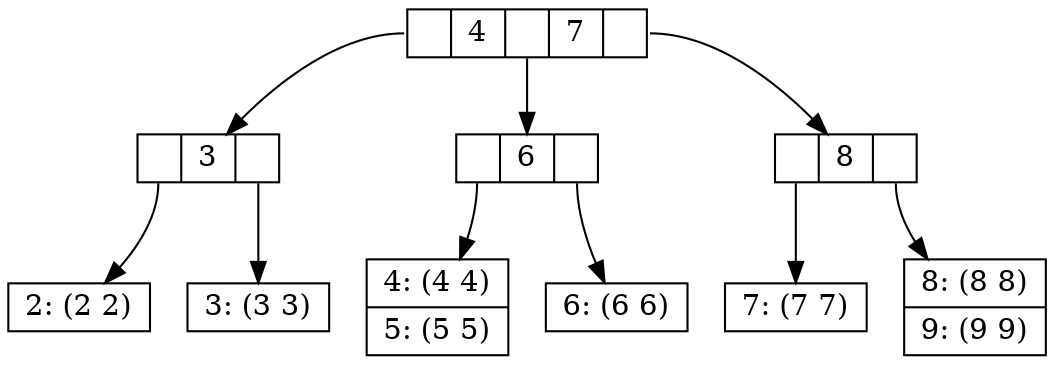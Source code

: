 digraph g {
  node [shape=record, height=0.1];
  node6[label = "<f0>|4|<f1>|7|<f2>"];
  node2[label = "<f0>|3|<f1>"];
  node0[label = "{2: (2 2)}"];
  "node2":f0 -> "node0";
  node7[label = "{3: (3 3)}"];
  "node2":f1 -> "node7";
  "node6":f0 -> "node2";
  node9[label = "<f0>|6|<f1>"];
  node8[label = "{4: (4 4)|5: (5 5)}"];
  "node9":f0 -> "node8";
  node1[label = "{6: (6 6)}"];
  "node9":f1 -> "node1";
  "node6":f1 -> "node9";
  node5[label = "<f0>|8|<f1>"];
  node3[label = "{7: (7 7)}"];
  "node5":f0 -> "node3";
  node4[label = "{8: (8 8)|9: (9 9)}"];
  "node5":f1 -> "node4";
  "node6":f2 -> "node5";
}